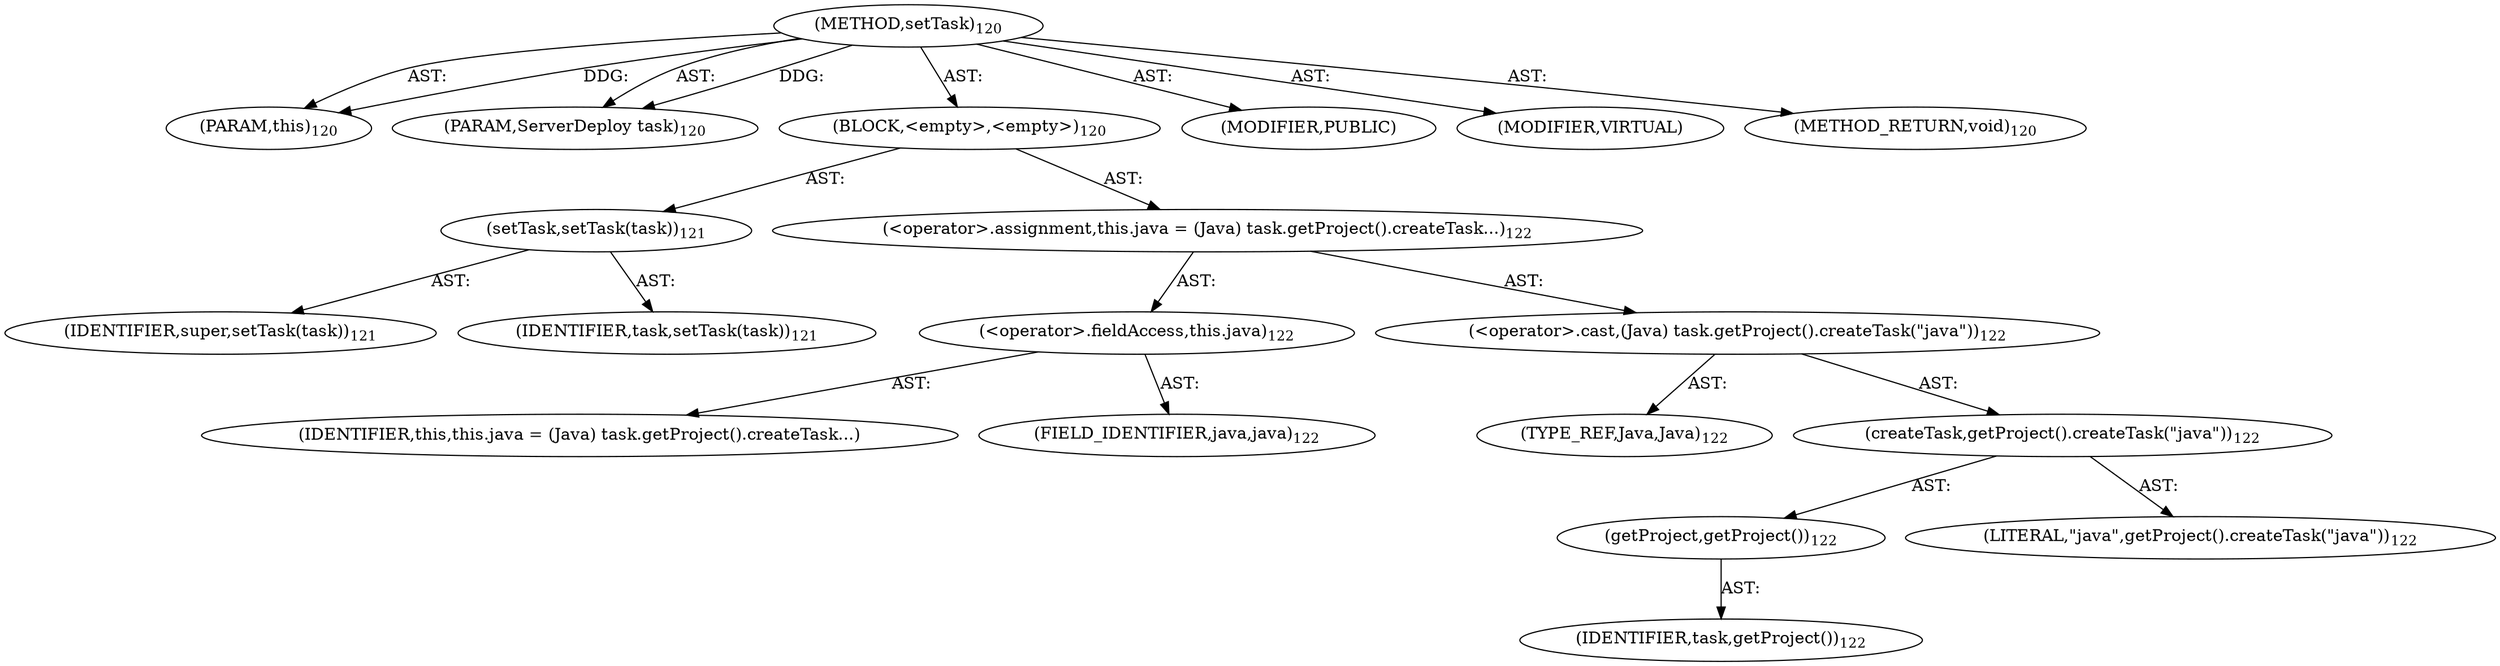 digraph "setTask" {  
"111669149699" [label = <(METHOD,setTask)<SUB>120</SUB>> ]
"115964116997" [label = <(PARAM,this)<SUB>120</SUB>> ]
"115964116998" [label = <(PARAM,ServerDeploy task)<SUB>120</SUB>> ]
"25769803779" [label = <(BLOCK,&lt;empty&gt;,&lt;empty&gt;)<SUB>120</SUB>> ]
"30064771081" [label = <(setTask,setTask(task))<SUB>121</SUB>> ]
"68719476741" [label = <(IDENTIFIER,super,setTask(task))<SUB>121</SUB>> ]
"68719476742" [label = <(IDENTIFIER,task,setTask(task))<SUB>121</SUB>> ]
"30064771082" [label = <(&lt;operator&gt;.assignment,this.java = (Java) task.getProject().createTask...)<SUB>122</SUB>> ]
"30064771083" [label = <(&lt;operator&gt;.fieldAccess,this.java)<SUB>122</SUB>> ]
"68719476743" [label = <(IDENTIFIER,this,this.java = (Java) task.getProject().createTask...)> ]
"55834574851" [label = <(FIELD_IDENTIFIER,java,java)<SUB>122</SUB>> ]
"30064771084" [label = <(&lt;operator&gt;.cast,(Java) task.getProject().createTask(&quot;java&quot;))<SUB>122</SUB>> ]
"180388626433" [label = <(TYPE_REF,Java,Java)<SUB>122</SUB>> ]
"30064771085" [label = <(createTask,getProject().createTask(&quot;java&quot;))<SUB>122</SUB>> ]
"30064771086" [label = <(getProject,getProject())<SUB>122</SUB>> ]
"68719476744" [label = <(IDENTIFIER,task,getProject())<SUB>122</SUB>> ]
"90194313217" [label = <(LITERAL,&quot;java&quot;,getProject().createTask(&quot;java&quot;))<SUB>122</SUB>> ]
"133143986186" [label = <(MODIFIER,PUBLIC)> ]
"133143986187" [label = <(MODIFIER,VIRTUAL)> ]
"128849018883" [label = <(METHOD_RETURN,void)<SUB>120</SUB>> ]
  "111669149699" -> "115964116997"  [ label = "AST: "] 
  "111669149699" -> "115964116998"  [ label = "AST: "] 
  "111669149699" -> "25769803779"  [ label = "AST: "] 
  "111669149699" -> "133143986186"  [ label = "AST: "] 
  "111669149699" -> "133143986187"  [ label = "AST: "] 
  "111669149699" -> "128849018883"  [ label = "AST: "] 
  "25769803779" -> "30064771081"  [ label = "AST: "] 
  "25769803779" -> "30064771082"  [ label = "AST: "] 
  "30064771081" -> "68719476741"  [ label = "AST: "] 
  "30064771081" -> "68719476742"  [ label = "AST: "] 
  "30064771082" -> "30064771083"  [ label = "AST: "] 
  "30064771082" -> "30064771084"  [ label = "AST: "] 
  "30064771083" -> "68719476743"  [ label = "AST: "] 
  "30064771083" -> "55834574851"  [ label = "AST: "] 
  "30064771084" -> "180388626433"  [ label = "AST: "] 
  "30064771084" -> "30064771085"  [ label = "AST: "] 
  "30064771085" -> "30064771086"  [ label = "AST: "] 
  "30064771085" -> "90194313217"  [ label = "AST: "] 
  "30064771086" -> "68719476744"  [ label = "AST: "] 
  "111669149699" -> "115964116997"  [ label = "DDG: "] 
  "111669149699" -> "115964116998"  [ label = "DDG: "] 
}
